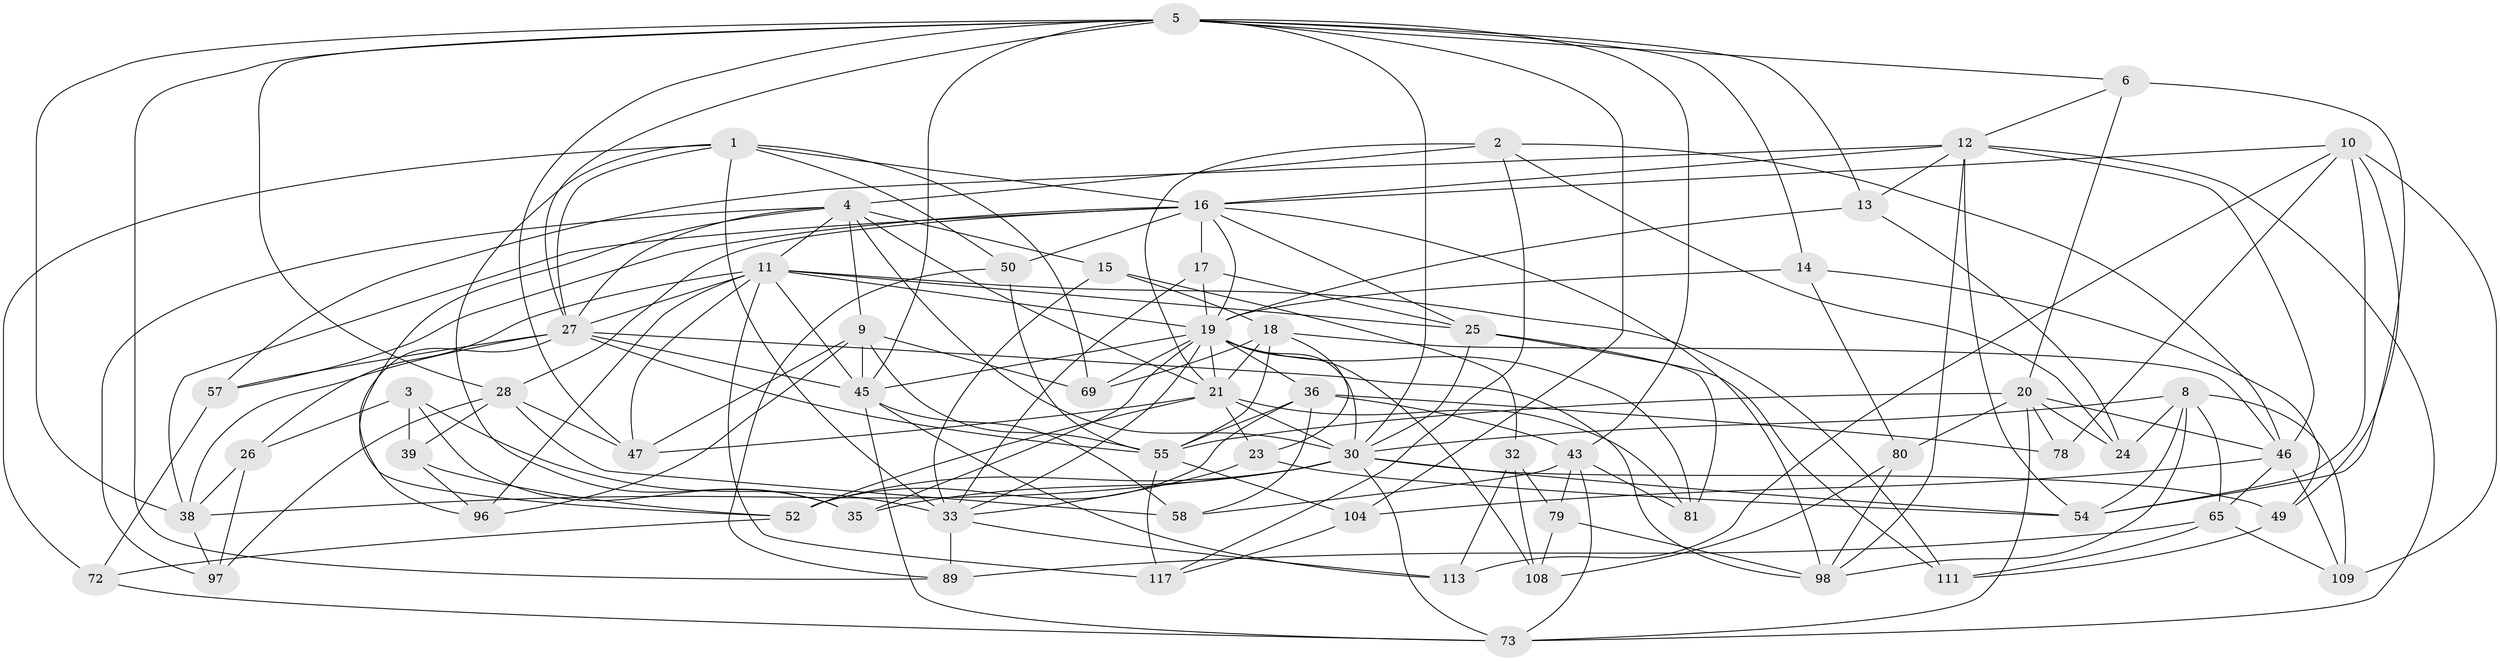// original degree distribution, {4: 1.0}
// Generated by graph-tools (version 1.1) at 2025/16/03/09/25 04:16:19]
// undirected, 62 vertices, 178 edges
graph export_dot {
graph [start="1"]
  node [color=gray90,style=filled];
  1 [super="+91+51"];
  2 [super="+7"];
  3;
  4 [super="+67"];
  5 [super="+34"];
  6;
  8 [super="+76"];
  9 [super="+42"];
  10 [super="+88"];
  11 [super="+66+62"];
  12 [super="+106+95"];
  13;
  14;
  15;
  16 [super="+86+48"];
  17;
  18 [super="+100"];
  19 [super="+31+53+37+115"];
  20 [super="+94+110"];
  21 [super="+22+63+83"];
  23;
  24;
  25 [super="+87"];
  26;
  27 [super="+118+29"];
  28 [super="+124"];
  30 [super="+61+44+74"];
  32;
  33 [super="+123+90"];
  35;
  36 [super="+116"];
  38 [super="+119+103"];
  39;
  43 [super="+82"];
  45 [super="+70"];
  46 [super="+107+68"];
  47 [super="+101"];
  49;
  50;
  52 [super="+93"];
  54 [super="+121"];
  55 [super="+64"];
  57;
  58;
  65 [super="+102"];
  69;
  72;
  73 [super="+75"];
  78;
  79;
  80;
  81;
  89;
  96;
  97;
  98 [super="+99"];
  104;
  108;
  109;
  111;
  113;
  117;
  1 -- 16 [weight=2];
  1 -- 72;
  1 -- 35;
  1 -- 69;
  1 -- 33;
  1 -- 50;
  1 -- 27;
  2 -- 4 [weight=2];
  2 -- 24;
  2 -- 117;
  2 -- 21;
  2 -- 46;
  3 -- 35;
  3 -- 39;
  3 -- 26;
  3 -- 33;
  4 -- 97;
  4 -- 21;
  4 -- 9;
  4 -- 11;
  4 -- 15;
  4 -- 52;
  4 -- 30;
  4 -- 27;
  5 -- 13;
  5 -- 47;
  5 -- 28;
  5 -- 6;
  5 -- 38;
  5 -- 104;
  5 -- 43;
  5 -- 45;
  5 -- 14;
  5 -- 89;
  5 -- 30;
  5 -- 27;
  6 -- 12;
  6 -- 20;
  6 -- 54;
  8 -- 109;
  8 -- 24;
  8 -- 98;
  8 -- 30;
  8 -- 54;
  8 -- 65;
  9 -- 69;
  9 -- 96;
  9 -- 55;
  9 -- 47;
  9 -- 45;
  10 -- 78;
  10 -- 109;
  10 -- 113;
  10 -- 16;
  10 -- 49;
  10 -- 54;
  11 -- 26;
  11 -- 96;
  11 -- 117;
  11 -- 111;
  11 -- 45;
  11 -- 47;
  11 -- 27;
  11 -- 25;
  11 -- 19;
  12 -- 57;
  12 -- 98;
  12 -- 54;
  12 -- 16;
  12 -- 73;
  12 -- 13;
  12 -- 46;
  13 -- 24;
  13 -- 19;
  14 -- 49;
  14 -- 80;
  14 -- 19;
  15 -- 32;
  15 -- 18;
  15 -- 33;
  16 -- 50;
  16 -- 57;
  16 -- 98;
  16 -- 38 [weight=3];
  16 -- 17;
  16 -- 25;
  16 -- 28;
  16 -- 19;
  17 -- 33;
  17 -- 19;
  17 -- 25;
  18 -- 21;
  18 -- 46;
  18 -- 55;
  18 -- 69;
  18 -- 23;
  19 -- 81;
  19 -- 35;
  19 -- 33;
  19 -- 108;
  19 -- 69;
  19 -- 21;
  19 -- 36;
  19 -- 30;
  19 -- 45;
  20 -- 78 [weight=2];
  20 -- 80;
  20 -- 24;
  20 -- 73;
  20 -- 46;
  20 -- 55;
  21 -- 81;
  21 -- 23;
  21 -- 47 [weight=2];
  21 -- 30;
  21 -- 52;
  23 -- 54;
  23 -- 33;
  25 -- 111;
  25 -- 81;
  25 -- 30;
  26 -- 97;
  26 -- 38;
  27 -- 55;
  27 -- 96;
  27 -- 57;
  27 -- 38;
  27 -- 98;
  27 -- 45;
  28 -- 97;
  28 -- 58;
  28 -- 39;
  28 -- 47;
  30 -- 35;
  30 -- 73;
  30 -- 54;
  30 -- 49;
  30 -- 52;
  30 -- 38;
  32 -- 113;
  32 -- 108;
  32 -- 79;
  33 -- 89;
  33 -- 113;
  36 -- 58;
  36 -- 78;
  36 -- 43;
  36 -- 55;
  36 -- 52;
  38 -- 97;
  39 -- 96;
  39 -- 52;
  43 -- 58;
  43 -- 81;
  43 -- 73;
  43 -- 79;
  45 -- 58;
  45 -- 73;
  45 -- 113;
  46 -- 109;
  46 -- 65 [weight=2];
  46 -- 104;
  49 -- 111;
  50 -- 89;
  50 -- 55;
  52 -- 72;
  55 -- 104;
  55 -- 117;
  57 -- 72;
  65 -- 109;
  65 -- 111;
  65 -- 89;
  72 -- 73;
  79 -- 108;
  79 -- 98;
  80 -- 108;
  80 -- 98;
  104 -- 117;
}
